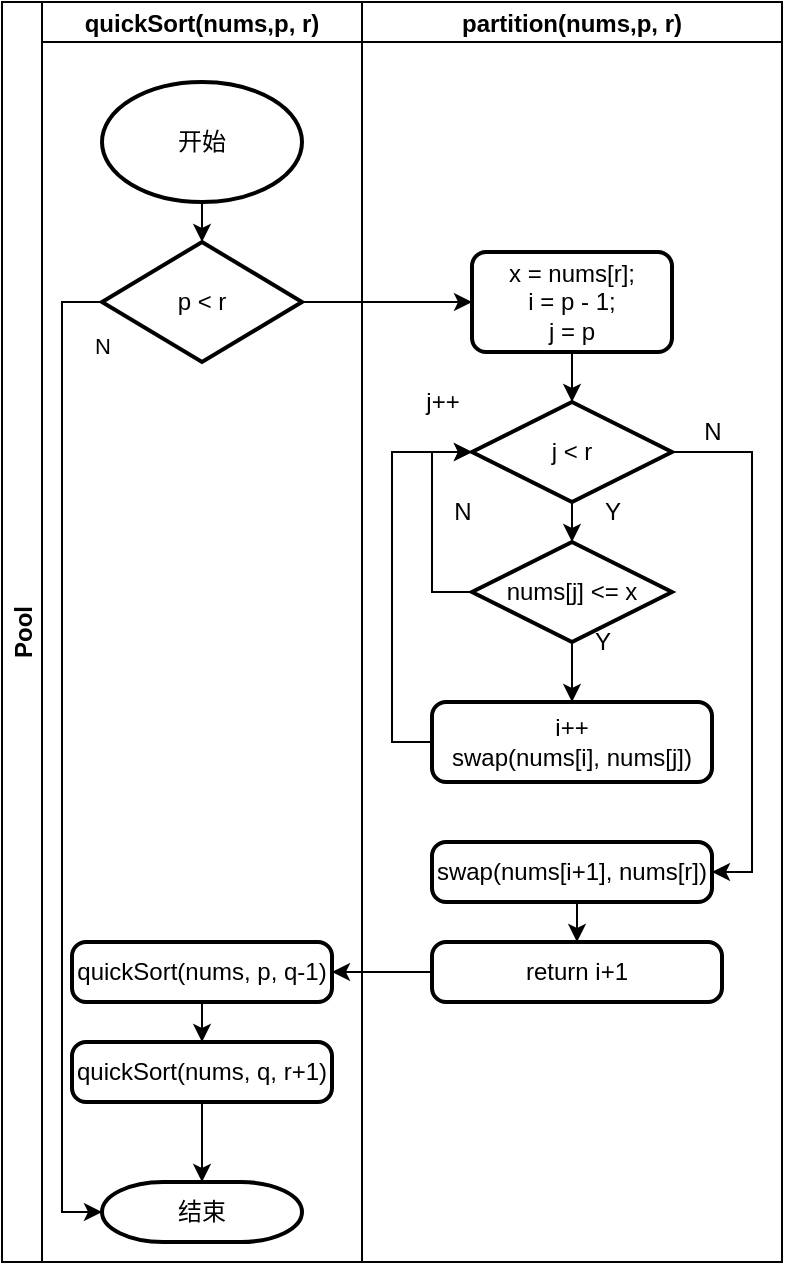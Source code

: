 <mxfile version="21.1.2" type="github">
  <diagram id="kgpKYQtTHZ0yAKxKKP6v" name="Page-1">
    <mxGraphModel dx="1036" dy="585" grid="1" gridSize="10" guides="1" tooltips="1" connect="1" arrows="1" fold="1" page="1" pageScale="1" pageWidth="850" pageHeight="1100" math="0" shadow="0">
      <root>
        <mxCell id="0" />
        <mxCell id="1" parent="0" />
        <mxCell id="cC5hEAi2528CEINLcLog-5" value="Pool" style="swimlane;childLayout=stackLayout;resizeParent=1;resizeParentMax=0;startSize=20;horizontal=0;horizontalStack=1;" parent="1" vertex="1">
          <mxGeometry x="230" y="170" width="390" height="630" as="geometry" />
        </mxCell>
        <mxCell id="cC5hEAi2528CEINLcLog-22" style="edgeStyle=orthogonalEdgeStyle;rounded=0;orthogonalLoop=1;jettySize=auto;html=1;exitX=1;exitY=0.5;exitDx=0;exitDy=0;exitPerimeter=0;" parent="cC5hEAi2528CEINLcLog-5" source="cC5hEAi2528CEINLcLog-12" target="cC5hEAi2528CEINLcLog-18" edge="1">
          <mxGeometry relative="1" as="geometry" />
        </mxCell>
        <mxCell id="cC5hEAi2528CEINLcLog-6" value="quickSort(nums,p, r)" style="swimlane;startSize=20;" parent="cC5hEAi2528CEINLcLog-5" vertex="1">
          <mxGeometry x="20" width="160" height="630" as="geometry">
            <mxRectangle x="20" width="40" height="480" as="alternateBounds" />
          </mxGeometry>
        </mxCell>
        <mxCell id="cC5hEAi2528CEINLcLog-13" style="edgeStyle=orthogonalEdgeStyle;rounded=0;orthogonalLoop=1;jettySize=auto;html=1;exitX=0.5;exitY=1;exitDx=0;exitDy=0;exitPerimeter=0;entryX=0.5;entryY=0;entryDx=0;entryDy=0;entryPerimeter=0;" parent="cC5hEAi2528CEINLcLog-6" source="cC5hEAi2528CEINLcLog-9" target="cC5hEAi2528CEINLcLog-12" edge="1">
          <mxGeometry relative="1" as="geometry" />
        </mxCell>
        <mxCell id="cC5hEAi2528CEINLcLog-9" value="开始" style="strokeWidth=2;html=1;shape=mxgraph.flowchart.start_1;whiteSpace=wrap;" parent="cC5hEAi2528CEINLcLog-6" vertex="1">
          <mxGeometry x="30" y="40" width="100" height="60" as="geometry" />
        </mxCell>
        <mxCell id="cC5hEAi2528CEINLcLog-15" style="edgeStyle=orthogonalEdgeStyle;rounded=0;orthogonalLoop=1;jettySize=auto;html=1;exitX=0;exitY=0.5;exitDx=0;exitDy=0;exitPerimeter=0;" parent="cC5hEAi2528CEINLcLog-6" source="cC5hEAi2528CEINLcLog-12" target="cC5hEAi2528CEINLcLog-14" edge="1">
          <mxGeometry relative="1" as="geometry">
            <Array as="points">
              <mxPoint x="10" y="150" />
              <mxPoint x="10" y="605" />
            </Array>
          </mxGeometry>
        </mxCell>
        <mxCell id="cC5hEAi2528CEINLcLog-16" value="N" style="edgeLabel;html=1;align=center;verticalAlign=middle;resizable=0;points=[];" parent="cC5hEAi2528CEINLcLog-15" vertex="1" connectable="0">
          <mxGeometry x="-0.831" y="5" relative="1" as="geometry">
            <mxPoint x="15" as="offset" />
          </mxGeometry>
        </mxCell>
        <mxCell id="cC5hEAi2528CEINLcLog-12" value="p &amp;lt; r" style="strokeWidth=2;html=1;shape=mxgraph.flowchart.decision;whiteSpace=wrap;" parent="cC5hEAi2528CEINLcLog-6" vertex="1">
          <mxGeometry x="30" y="120" width="100" height="60" as="geometry" />
        </mxCell>
        <mxCell id="cC5hEAi2528CEINLcLog-14" value="结束" style="strokeWidth=2;html=1;shape=mxgraph.flowchart.terminator;whiteSpace=wrap;" parent="cC5hEAi2528CEINLcLog-6" vertex="1">
          <mxGeometry x="30" y="590" width="100" height="30" as="geometry" />
        </mxCell>
        <mxCell id="cC5hEAi2528CEINLcLog-59" style="edgeStyle=orthogonalEdgeStyle;rounded=0;orthogonalLoop=1;jettySize=auto;html=1;exitX=0.5;exitY=1;exitDx=0;exitDy=0;entryX=0.5;entryY=0;entryDx=0;entryDy=0;" parent="cC5hEAi2528CEINLcLog-6" source="cC5hEAi2528CEINLcLog-53" target="cC5hEAi2528CEINLcLog-58" edge="1">
          <mxGeometry relative="1" as="geometry" />
        </mxCell>
        <mxCell id="cC5hEAi2528CEINLcLog-53" value="quickSort(nums, p, q-1)" style="rounded=1;whiteSpace=wrap;html=1;absoluteArcSize=1;arcSize=14;strokeWidth=2;" parent="cC5hEAi2528CEINLcLog-6" vertex="1">
          <mxGeometry x="15" y="470" width="130" height="30" as="geometry" />
        </mxCell>
        <mxCell id="cC5hEAi2528CEINLcLog-60" style="edgeStyle=orthogonalEdgeStyle;rounded=0;orthogonalLoop=1;jettySize=auto;html=1;exitX=0.5;exitY=1;exitDx=0;exitDy=0;entryX=0.5;entryY=0;entryDx=0;entryDy=0;entryPerimeter=0;" parent="cC5hEAi2528CEINLcLog-6" source="cC5hEAi2528CEINLcLog-58" target="cC5hEAi2528CEINLcLog-14" edge="1">
          <mxGeometry relative="1" as="geometry" />
        </mxCell>
        <mxCell id="cC5hEAi2528CEINLcLog-58" value="quickSort(nums, q, r+1)" style="rounded=1;whiteSpace=wrap;html=1;absoluteArcSize=1;arcSize=14;strokeWidth=2;" parent="cC5hEAi2528CEINLcLog-6" vertex="1">
          <mxGeometry x="15" y="520" width="130" height="30" as="geometry" />
        </mxCell>
        <mxCell id="cC5hEAi2528CEINLcLog-7" value="partition(nums,p, r)" style="swimlane;startSize=20;" parent="cC5hEAi2528CEINLcLog-5" vertex="1">
          <mxGeometry x="180" width="210" height="630" as="geometry" />
        </mxCell>
        <mxCell id="cC5hEAi2528CEINLcLog-20" style="edgeStyle=orthogonalEdgeStyle;rounded=0;orthogonalLoop=1;jettySize=auto;html=1;exitX=0.5;exitY=1;exitDx=0;exitDy=0;entryX=0.5;entryY=0;entryDx=0;entryDy=0;entryPerimeter=0;" parent="cC5hEAi2528CEINLcLog-7" source="cC5hEAi2528CEINLcLog-18" target="cC5hEAi2528CEINLcLog-19" edge="1">
          <mxGeometry relative="1" as="geometry" />
        </mxCell>
        <mxCell id="cC5hEAi2528CEINLcLog-18" value="x = nums[r];&lt;br&gt;i = p - 1;&lt;br&gt;j = p" style="rounded=1;whiteSpace=wrap;html=1;absoluteArcSize=1;arcSize=14;strokeWidth=2;" parent="cC5hEAi2528CEINLcLog-7" vertex="1">
          <mxGeometry x="55" y="125" width="100" height="50" as="geometry" />
        </mxCell>
        <mxCell id="cC5hEAi2528CEINLcLog-24" style="edgeStyle=orthogonalEdgeStyle;rounded=0;orthogonalLoop=1;jettySize=auto;html=1;exitX=0.5;exitY=1;exitDx=0;exitDy=0;exitPerimeter=0;entryX=0.5;entryY=0;entryDx=0;entryDy=0;entryPerimeter=0;" parent="cC5hEAi2528CEINLcLog-7" source="cC5hEAi2528CEINLcLog-19" target="cC5hEAi2528CEINLcLog-23" edge="1">
          <mxGeometry relative="1" as="geometry" />
        </mxCell>
        <mxCell id="cC5hEAi2528CEINLcLog-44" style="edgeStyle=orthogonalEdgeStyle;rounded=0;orthogonalLoop=1;jettySize=auto;html=1;exitX=1;exitY=0.5;exitDx=0;exitDy=0;exitPerimeter=0;entryX=1;entryY=0.5;entryDx=0;entryDy=0;" parent="cC5hEAi2528CEINLcLog-7" source="cC5hEAi2528CEINLcLog-19" target="cC5hEAi2528CEINLcLog-42" edge="1">
          <mxGeometry relative="1" as="geometry" />
        </mxCell>
        <mxCell id="cC5hEAi2528CEINLcLog-19" value="j &amp;lt; r" style="strokeWidth=2;html=1;shape=mxgraph.flowchart.decision;whiteSpace=wrap;" parent="cC5hEAi2528CEINLcLog-7" vertex="1">
          <mxGeometry x="55" y="200" width="100" height="50" as="geometry" />
        </mxCell>
        <mxCell id="cC5hEAi2528CEINLcLog-43" style="edgeStyle=orthogonalEdgeStyle;rounded=0;orthogonalLoop=1;jettySize=auto;html=1;exitX=0.5;exitY=1;exitDx=0;exitDy=0;exitPerimeter=0;entryX=0.5;entryY=0;entryDx=0;entryDy=0;" parent="cC5hEAi2528CEINLcLog-7" source="cC5hEAi2528CEINLcLog-23" target="cC5hEAi2528CEINLcLog-25" edge="1">
          <mxGeometry relative="1" as="geometry" />
        </mxCell>
        <mxCell id="cC5hEAi2528CEINLcLog-51" style="edgeStyle=orthogonalEdgeStyle;rounded=0;orthogonalLoop=1;jettySize=auto;html=1;exitX=0;exitY=0.5;exitDx=0;exitDy=0;exitPerimeter=0;entryX=0;entryY=0.5;entryDx=0;entryDy=0;entryPerimeter=0;" parent="cC5hEAi2528CEINLcLog-7" source="cC5hEAi2528CEINLcLog-23" target="cC5hEAi2528CEINLcLog-19" edge="1">
          <mxGeometry relative="1" as="geometry" />
        </mxCell>
        <mxCell id="cC5hEAi2528CEINLcLog-23" value="nums[j] &amp;lt;= x" style="strokeWidth=2;html=1;shape=mxgraph.flowchart.decision;whiteSpace=wrap;" parent="cC5hEAi2528CEINLcLog-7" vertex="1">
          <mxGeometry x="55" y="270" width="100" height="50" as="geometry" />
        </mxCell>
        <mxCell id="cC5hEAi2528CEINLcLog-49" style="edgeStyle=orthogonalEdgeStyle;rounded=0;orthogonalLoop=1;jettySize=auto;html=1;exitX=0;exitY=0.5;exitDx=0;exitDy=0;entryX=0;entryY=0.5;entryDx=0;entryDy=0;entryPerimeter=0;" parent="cC5hEAi2528CEINLcLog-7" source="cC5hEAi2528CEINLcLog-25" target="cC5hEAi2528CEINLcLog-19" edge="1">
          <mxGeometry relative="1" as="geometry" />
        </mxCell>
        <mxCell id="cC5hEAi2528CEINLcLog-25" value="i++&lt;br&gt;swap(nums[i], nums[j])" style="rounded=1;whiteSpace=wrap;html=1;absoluteArcSize=1;arcSize=14;strokeWidth=2;" parent="cC5hEAi2528CEINLcLog-7" vertex="1">
          <mxGeometry x="35" y="350" width="140" height="40" as="geometry" />
        </mxCell>
        <mxCell id="cC5hEAi2528CEINLcLog-55" style="edgeStyle=orthogonalEdgeStyle;rounded=0;orthogonalLoop=1;jettySize=auto;html=1;exitX=0.5;exitY=1;exitDx=0;exitDy=0;entryX=0.5;entryY=0;entryDx=0;entryDy=0;" parent="cC5hEAi2528CEINLcLog-7" source="cC5hEAi2528CEINLcLog-42" target="cC5hEAi2528CEINLcLog-54" edge="1">
          <mxGeometry relative="1" as="geometry" />
        </mxCell>
        <mxCell id="cC5hEAi2528CEINLcLog-42" value="swap(nums[i+1], nums[r])" style="rounded=1;whiteSpace=wrap;html=1;absoluteArcSize=1;arcSize=14;strokeWidth=2;" parent="cC5hEAi2528CEINLcLog-7" vertex="1">
          <mxGeometry x="35" y="420" width="140" height="30" as="geometry" />
        </mxCell>
        <mxCell id="cC5hEAi2528CEINLcLog-45" value="N" style="text;html=1;align=center;verticalAlign=middle;resizable=0;points=[];autosize=1;strokeColor=none;fillColor=none;" parent="cC5hEAi2528CEINLcLog-7" vertex="1">
          <mxGeometry x="160" y="200" width="30" height="30" as="geometry" />
        </mxCell>
        <mxCell id="cC5hEAi2528CEINLcLog-46" value="Y" style="text;html=1;align=center;verticalAlign=middle;resizable=0;points=[];autosize=1;strokeColor=none;fillColor=none;" parent="cC5hEAi2528CEINLcLog-7" vertex="1">
          <mxGeometry x="110" y="240" width="30" height="30" as="geometry" />
        </mxCell>
        <mxCell id="cC5hEAi2528CEINLcLog-52" value="N" style="text;html=1;align=center;verticalAlign=middle;resizable=0;points=[];autosize=1;strokeColor=none;fillColor=none;" parent="cC5hEAi2528CEINLcLog-7" vertex="1">
          <mxGeometry x="35" y="240" width="30" height="30" as="geometry" />
        </mxCell>
        <mxCell id="cC5hEAi2528CEINLcLog-54" value="return i+1" style="rounded=1;whiteSpace=wrap;html=1;absoluteArcSize=1;arcSize=14;strokeWidth=2;" parent="cC5hEAi2528CEINLcLog-7" vertex="1">
          <mxGeometry x="35" y="470" width="145" height="30" as="geometry" />
        </mxCell>
        <mxCell id="cC5hEAi2528CEINLcLog-56" style="edgeStyle=orthogonalEdgeStyle;rounded=0;orthogonalLoop=1;jettySize=auto;html=1;exitX=0;exitY=0.5;exitDx=0;exitDy=0;entryX=1;entryY=0.5;entryDx=0;entryDy=0;" parent="cC5hEAi2528CEINLcLog-5" source="cC5hEAi2528CEINLcLog-54" target="cC5hEAi2528CEINLcLog-53" edge="1">
          <mxGeometry relative="1" as="geometry" />
        </mxCell>
        <mxCell id="cC5hEAi2528CEINLcLog-47" value="Y" style="text;html=1;align=center;verticalAlign=middle;resizable=0;points=[];autosize=1;strokeColor=none;fillColor=none;" parent="1" vertex="1">
          <mxGeometry x="515" y="475" width="30" height="30" as="geometry" />
        </mxCell>
        <mxCell id="br5I2ljXC-K01phI8v-s-2" value="j++" style="text;html=1;align=center;verticalAlign=middle;resizable=0;points=[];autosize=1;strokeColor=none;fillColor=none;" vertex="1" parent="1">
          <mxGeometry x="430" y="355" width="40" height="30" as="geometry" />
        </mxCell>
      </root>
    </mxGraphModel>
  </diagram>
</mxfile>
